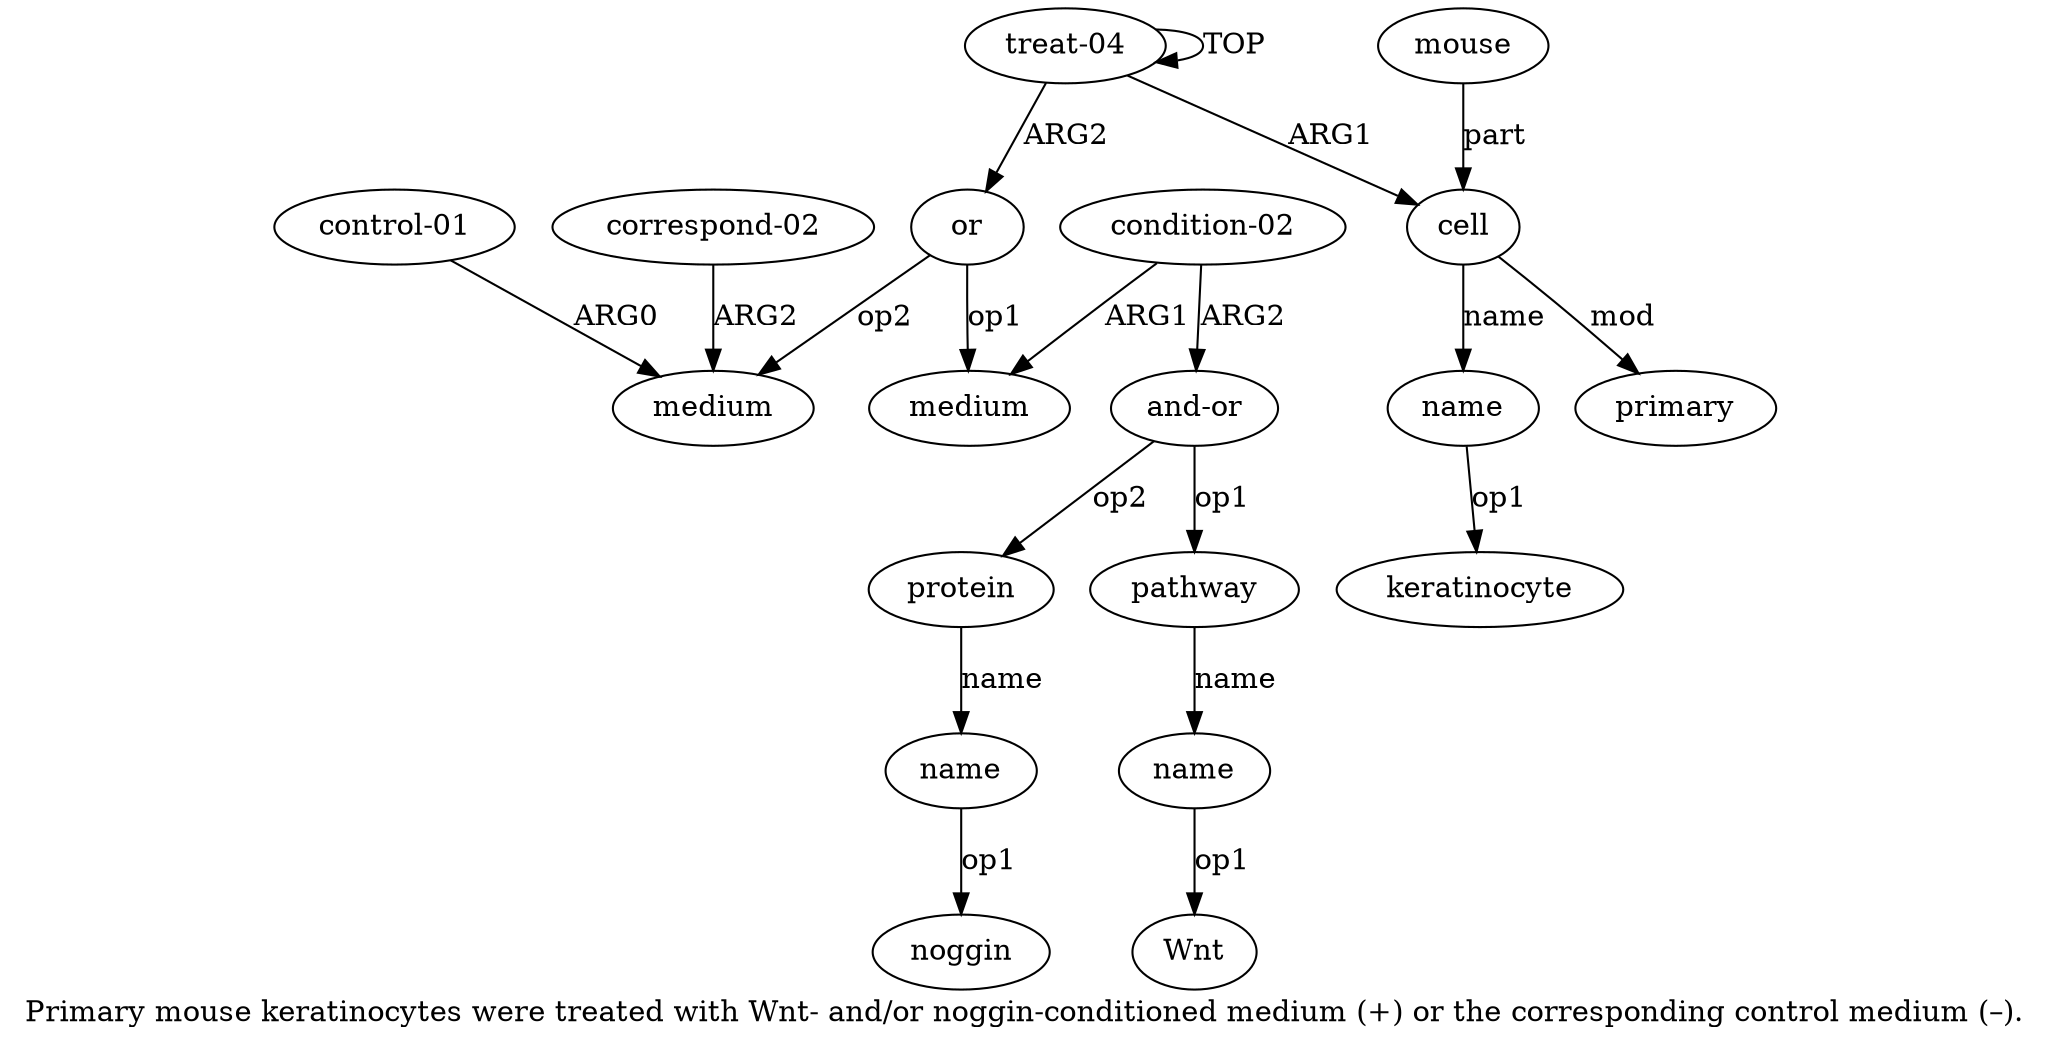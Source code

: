 digraph  {
	graph [label="Primary mouse keratinocytes were treated with Wnt- and/or noggin-conditioned medium (+) or the corresponding control medium (–)\
."];
	node [label="\N"];
	a15	 [color=black,
		gold_ind=15,
		gold_label="control-01",
		label="control-01",
		test_ind=15,
		test_label="control-01"];
	a13	 [color=black,
		gold_ind=13,
		gold_label=medium,
		label=medium,
		test_ind=13,
		test_label=medium];
	a15 -> a13 [key=0,
	color=black,
	gold_label=ARG0,
	label=ARG0,
	test_label=ARG0];
a14 [color=black,
	gold_ind=14,
	gold_label="correspond-02",
	label="correspond-02",
	test_ind=14,
	test_label="correspond-02"];
a14 -> a13 [key=0,
color=black,
gold_label=ARG2,
label=ARG2,
test_label=ARG2];
a11 [color=black,
gold_ind=11,
gold_label=protein,
label=protein,
test_ind=11,
test_label=protein];
a12 [color=black,
gold_ind=12,
gold_label=name,
label=name,
test_ind=12,
test_label=name];
a11 -> a12 [key=0,
color=black,
gold_label=name,
label=name,
test_label=name];
a10 [color=black,
gold_ind=10,
gold_label=name,
label=name,
test_ind=10,
test_label=name];
"a10 Wnt" [color=black,
gold_ind=-1,
gold_label=Wnt,
label=Wnt,
test_ind=-1,
test_label=Wnt];
a10 -> "a10 Wnt" [key=0,
color=black,
gold_label=op1,
label=op1,
test_label=op1];
"a12 noggin" [color=black,
gold_ind=-1,
gold_label=noggin,
label=noggin,
test_ind=-1,
test_label=noggin];
a12 -> "a12 noggin" [key=0,
color=black,
gold_label=op1,
label=op1,
test_label=op1];
"a2 keratinocyte" [color=black,
gold_ind=-1,
gold_label=keratinocyte,
label=keratinocyte,
test_ind=-1,
test_label=keratinocyte];
a1 [color=black,
gold_ind=1,
gold_label=cell,
label=cell,
test_ind=1,
test_label=cell];
a2 [color=black,
gold_ind=2,
gold_label=name,
label=name,
test_ind=2,
test_label=name];
a1 -> a2 [key=0,
color=black,
gold_label=name,
label=name,
test_label=name];
a4 [color=black,
gold_ind=4,
gold_label=primary,
label=primary,
test_ind=4,
test_label=primary];
a1 -> a4 [key=0,
color=black,
gold_label=mod,
label=mod,
test_label=mod];
a0 [color=black,
gold_ind=0,
gold_label="treat-04",
label="treat-04",
test_ind=0,
test_label="treat-04"];
a0 -> a1 [key=0,
color=black,
gold_label=ARG1,
label=ARG1,
test_label=ARG1];
a0 -> a0 [key=0,
color=black,
gold_label=TOP,
label=TOP,
test_label=TOP];
a5 [color=black,
gold_ind=5,
gold_label=or,
label=or,
test_ind=5,
test_label=or];
a0 -> a5 [key=0,
color=black,
gold_label=ARG2,
label=ARG2,
test_label=ARG2];
a3 [color=black,
gold_ind=3,
gold_label=mouse,
label=mouse,
test_ind=3,
test_label=mouse];
a3 -> a1 [key=0,
color=black,
gold_label=part,
label=part,
test_label=part];
a2 -> "a2 keratinocyte" [key=0,
color=black,
gold_label=op1,
label=op1,
test_label=op1];
a5 -> a13 [key=0,
color=black,
gold_label=op2,
label=op2,
test_label=op2];
a6 [color=black,
gold_ind=6,
gold_label=medium,
label=medium,
test_ind=6,
test_label=medium];
a5 -> a6 [key=0,
color=black,
gold_label=op1,
label=op1,
test_label=op1];
a7 [color=black,
gold_ind=7,
gold_label="condition-02",
label="condition-02",
test_ind=7,
test_label="condition-02"];
a7 -> a6 [key=0,
color=black,
gold_label=ARG1,
label=ARG1,
test_label=ARG1];
a8 [color=black,
gold_ind=8,
gold_label="and-or",
label="and-or",
test_ind=8,
test_label="and-or"];
a7 -> a8 [key=0,
color=black,
gold_label=ARG2,
label=ARG2,
test_label=ARG2];
a9 [color=black,
gold_ind=9,
gold_label=pathway,
label=pathway,
test_ind=9,
test_label=pathway];
a9 -> a10 [key=0,
color=black,
gold_label=name,
label=name,
test_label=name];
a8 -> a11 [key=0,
color=black,
gold_label=op2,
label=op2,
test_label=op2];
a8 -> a9 [key=0,
color=black,
gold_label=op1,
label=op1,
test_label=op1];
}

